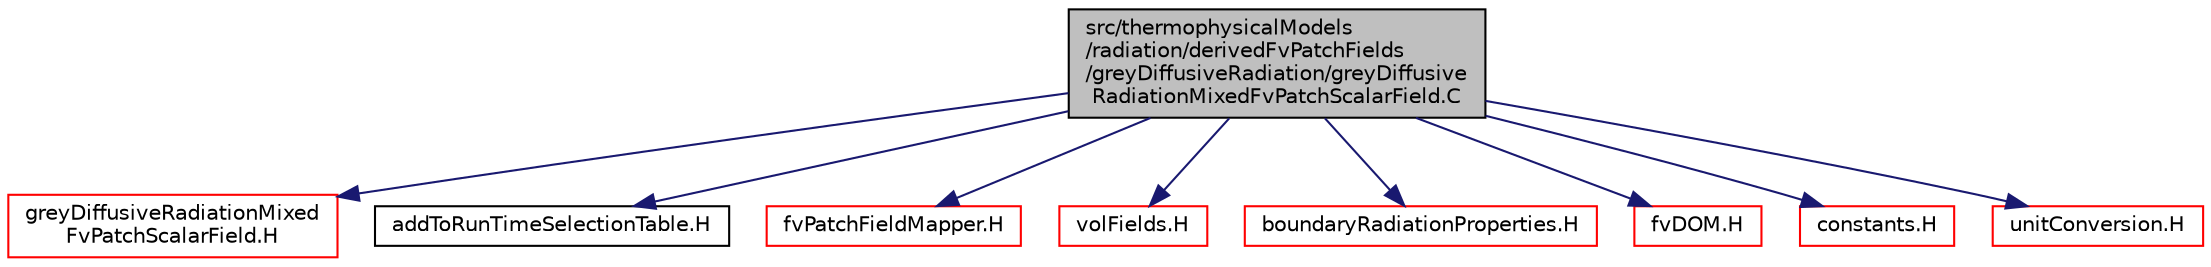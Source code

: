 digraph "src/thermophysicalModels/radiation/derivedFvPatchFields/greyDiffusiveRadiation/greyDiffusiveRadiationMixedFvPatchScalarField.C"
{
  bgcolor="transparent";
  edge [fontname="Helvetica",fontsize="10",labelfontname="Helvetica",labelfontsize="10"];
  node [fontname="Helvetica",fontsize="10",shape=record];
  Node1 [label="src/thermophysicalModels\l/radiation/derivedFvPatchFields\l/greyDiffusiveRadiation/greyDiffusive\lRadiationMixedFvPatchScalarField.C",height=0.2,width=0.4,color="black", fillcolor="grey75", style="filled" fontcolor="black"];
  Node1 -> Node2 [color="midnightblue",fontsize="10",style="solid",fontname="Helvetica"];
  Node2 [label="greyDiffusiveRadiationMixed\lFvPatchScalarField.H",height=0.2,width=0.4,color="red",URL="$greyDiffusiveRadiationMixedFvPatchScalarField_8H.html"];
  Node1 -> Node3 [color="midnightblue",fontsize="10",style="solid",fontname="Helvetica"];
  Node3 [label="addToRunTimeSelectionTable.H",height=0.2,width=0.4,color="black",URL="$addToRunTimeSelectionTable_8H.html",tooltip="Macros for easy insertion into run-time selection tables. "];
  Node1 -> Node4 [color="midnightblue",fontsize="10",style="solid",fontname="Helvetica"];
  Node4 [label="fvPatchFieldMapper.H",height=0.2,width=0.4,color="red",URL="$fvPatchFieldMapper_8H.html"];
  Node1 -> Node5 [color="midnightblue",fontsize="10",style="solid",fontname="Helvetica"];
  Node5 [label="volFields.H",height=0.2,width=0.4,color="red",URL="$volFields_8H.html"];
  Node1 -> Node6 [color="midnightblue",fontsize="10",style="solid",fontname="Helvetica"];
  Node6 [label="boundaryRadiationProperties.H",height=0.2,width=0.4,color="red",URL="$boundaryRadiationProperties_8H.html"];
  Node1 -> Node7 [color="midnightblue",fontsize="10",style="solid",fontname="Helvetica"];
  Node7 [label="fvDOM.H",height=0.2,width=0.4,color="red",URL="$fvDOM_8H.html"];
  Node1 -> Node8 [color="midnightblue",fontsize="10",style="solid",fontname="Helvetica"];
  Node8 [label="constants.H",height=0.2,width=0.4,color="red",URL="$constants_8H.html"];
  Node1 -> Node9 [color="midnightblue",fontsize="10",style="solid",fontname="Helvetica"];
  Node9 [label="unitConversion.H",height=0.2,width=0.4,color="red",URL="$unitConversion_8H.html",tooltip="Unit conversion functions. "];
}

